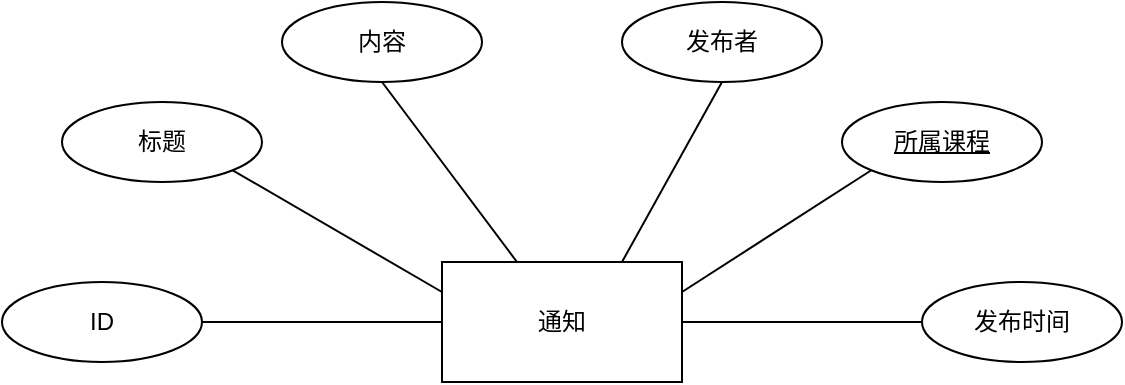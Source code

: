 <mxfile version="21.3.4" type="github">
  <diagram name="第 1 页" id="rSKDdZbNZUzDsCx0n0VH">
    <mxGraphModel dx="1050" dy="485" grid="1" gridSize="10" guides="1" tooltips="1" connect="1" arrows="1" fold="1" page="1" pageScale="1" pageWidth="3300" pageHeight="4681" math="0" shadow="0">
      <root>
        <mxCell id="0" />
        <mxCell id="1" parent="0" />
        <mxCell id="1azV6phgxsyUNH04NgSs-1" value="通知" style="rounded=0;whiteSpace=wrap;html=1;" vertex="1" parent="1">
          <mxGeometry x="480" y="310" width="120" height="60" as="geometry" />
        </mxCell>
        <mxCell id="1azV6phgxsyUNH04NgSs-2" value="ID" style="ellipse;whiteSpace=wrap;html=1;align=center;" vertex="1" parent="1">
          <mxGeometry x="260" y="320" width="100" height="40" as="geometry" />
        </mxCell>
        <mxCell id="1azV6phgxsyUNH04NgSs-3" value="标题" style="ellipse;whiteSpace=wrap;html=1;align=center;" vertex="1" parent="1">
          <mxGeometry x="290" y="230" width="100" height="40" as="geometry" />
        </mxCell>
        <mxCell id="1azV6phgxsyUNH04NgSs-4" value="内容" style="ellipse;whiteSpace=wrap;html=1;align=center;" vertex="1" parent="1">
          <mxGeometry x="400" y="180" width="100" height="40" as="geometry" />
        </mxCell>
        <mxCell id="1azV6phgxsyUNH04NgSs-5" value="发布者" style="ellipse;whiteSpace=wrap;html=1;align=center;" vertex="1" parent="1">
          <mxGeometry x="570" y="180" width="100" height="40" as="geometry" />
        </mxCell>
        <mxCell id="1azV6phgxsyUNH04NgSs-6" value="所属课程" style="ellipse;whiteSpace=wrap;html=1;align=center;fontStyle=4;" vertex="1" parent="1">
          <mxGeometry x="680" y="230" width="100" height="40" as="geometry" />
        </mxCell>
        <mxCell id="1azV6phgxsyUNH04NgSs-7" value="发布时间" style="ellipse;whiteSpace=wrap;html=1;align=center;" vertex="1" parent="1">
          <mxGeometry x="720" y="320" width="100" height="40" as="geometry" />
        </mxCell>
        <mxCell id="1azV6phgxsyUNH04NgSs-8" value="" style="endArrow=none;html=1;rounded=0;exitX=1;exitY=0.5;exitDx=0;exitDy=0;entryX=0;entryY=0.5;entryDx=0;entryDy=0;" edge="1" parent="1" source="1azV6phgxsyUNH04NgSs-2" target="1azV6phgxsyUNH04NgSs-1">
          <mxGeometry relative="1" as="geometry">
            <mxPoint x="460" y="250" as="sourcePoint" />
            <mxPoint x="620" y="250" as="targetPoint" />
          </mxGeometry>
        </mxCell>
        <mxCell id="1azV6phgxsyUNH04NgSs-9" value="" style="endArrow=none;html=1;rounded=0;exitX=1;exitY=1;exitDx=0;exitDy=0;entryX=0;entryY=0.25;entryDx=0;entryDy=0;" edge="1" parent="1" source="1azV6phgxsyUNH04NgSs-3" target="1azV6phgxsyUNH04NgSs-1">
          <mxGeometry relative="1" as="geometry">
            <mxPoint x="460" y="250" as="sourcePoint" />
            <mxPoint x="620" y="250" as="targetPoint" />
          </mxGeometry>
        </mxCell>
        <mxCell id="1azV6phgxsyUNH04NgSs-10" value="" style="endArrow=none;html=1;rounded=0;exitX=0.5;exitY=1;exitDx=0;exitDy=0;" edge="1" parent="1" source="1azV6phgxsyUNH04NgSs-4" target="1azV6phgxsyUNH04NgSs-1">
          <mxGeometry relative="1" as="geometry">
            <mxPoint x="460" y="250" as="sourcePoint" />
            <mxPoint x="620" y="250" as="targetPoint" />
          </mxGeometry>
        </mxCell>
        <mxCell id="1azV6phgxsyUNH04NgSs-11" value="" style="endArrow=none;html=1;rounded=0;entryX=0.5;entryY=1;entryDx=0;entryDy=0;exitX=0.75;exitY=0;exitDx=0;exitDy=0;" edge="1" parent="1" source="1azV6phgxsyUNH04NgSs-1" target="1azV6phgxsyUNH04NgSs-5">
          <mxGeometry relative="1" as="geometry">
            <mxPoint x="460" y="250" as="sourcePoint" />
            <mxPoint x="620" y="250" as="targetPoint" />
          </mxGeometry>
        </mxCell>
        <mxCell id="1azV6phgxsyUNH04NgSs-12" value="" style="endArrow=none;html=1;rounded=0;entryX=0;entryY=1;entryDx=0;entryDy=0;exitX=1;exitY=0.25;exitDx=0;exitDy=0;" edge="1" parent="1" source="1azV6phgxsyUNH04NgSs-1" target="1azV6phgxsyUNH04NgSs-6">
          <mxGeometry relative="1" as="geometry">
            <mxPoint x="460" y="250" as="sourcePoint" />
            <mxPoint x="620" y="250" as="targetPoint" />
          </mxGeometry>
        </mxCell>
        <mxCell id="1azV6phgxsyUNH04NgSs-13" value="" style="endArrow=none;html=1;rounded=0;entryX=0;entryY=0.5;entryDx=0;entryDy=0;exitX=1;exitY=0.5;exitDx=0;exitDy=0;" edge="1" parent="1" source="1azV6phgxsyUNH04NgSs-1" target="1azV6phgxsyUNH04NgSs-7">
          <mxGeometry relative="1" as="geometry">
            <mxPoint x="460" y="250" as="sourcePoint" />
            <mxPoint x="620" y="250" as="targetPoint" />
          </mxGeometry>
        </mxCell>
      </root>
    </mxGraphModel>
  </diagram>
</mxfile>
